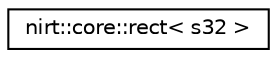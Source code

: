 digraph "Graphical Class Hierarchy"
{
 // LATEX_PDF_SIZE
  edge [fontname="Helvetica",fontsize="10",labelfontname="Helvetica",labelfontsize="10"];
  node [fontname="Helvetica",fontsize="10",shape=record];
  rankdir="LR";
  Node0 [label="nirt::core::rect\< s32 \>",height=0.2,width=0.4,color="black", fillcolor="white", style="filled",URL="$classnirt_1_1core_1_1rect.html",tooltip=" "];
}
